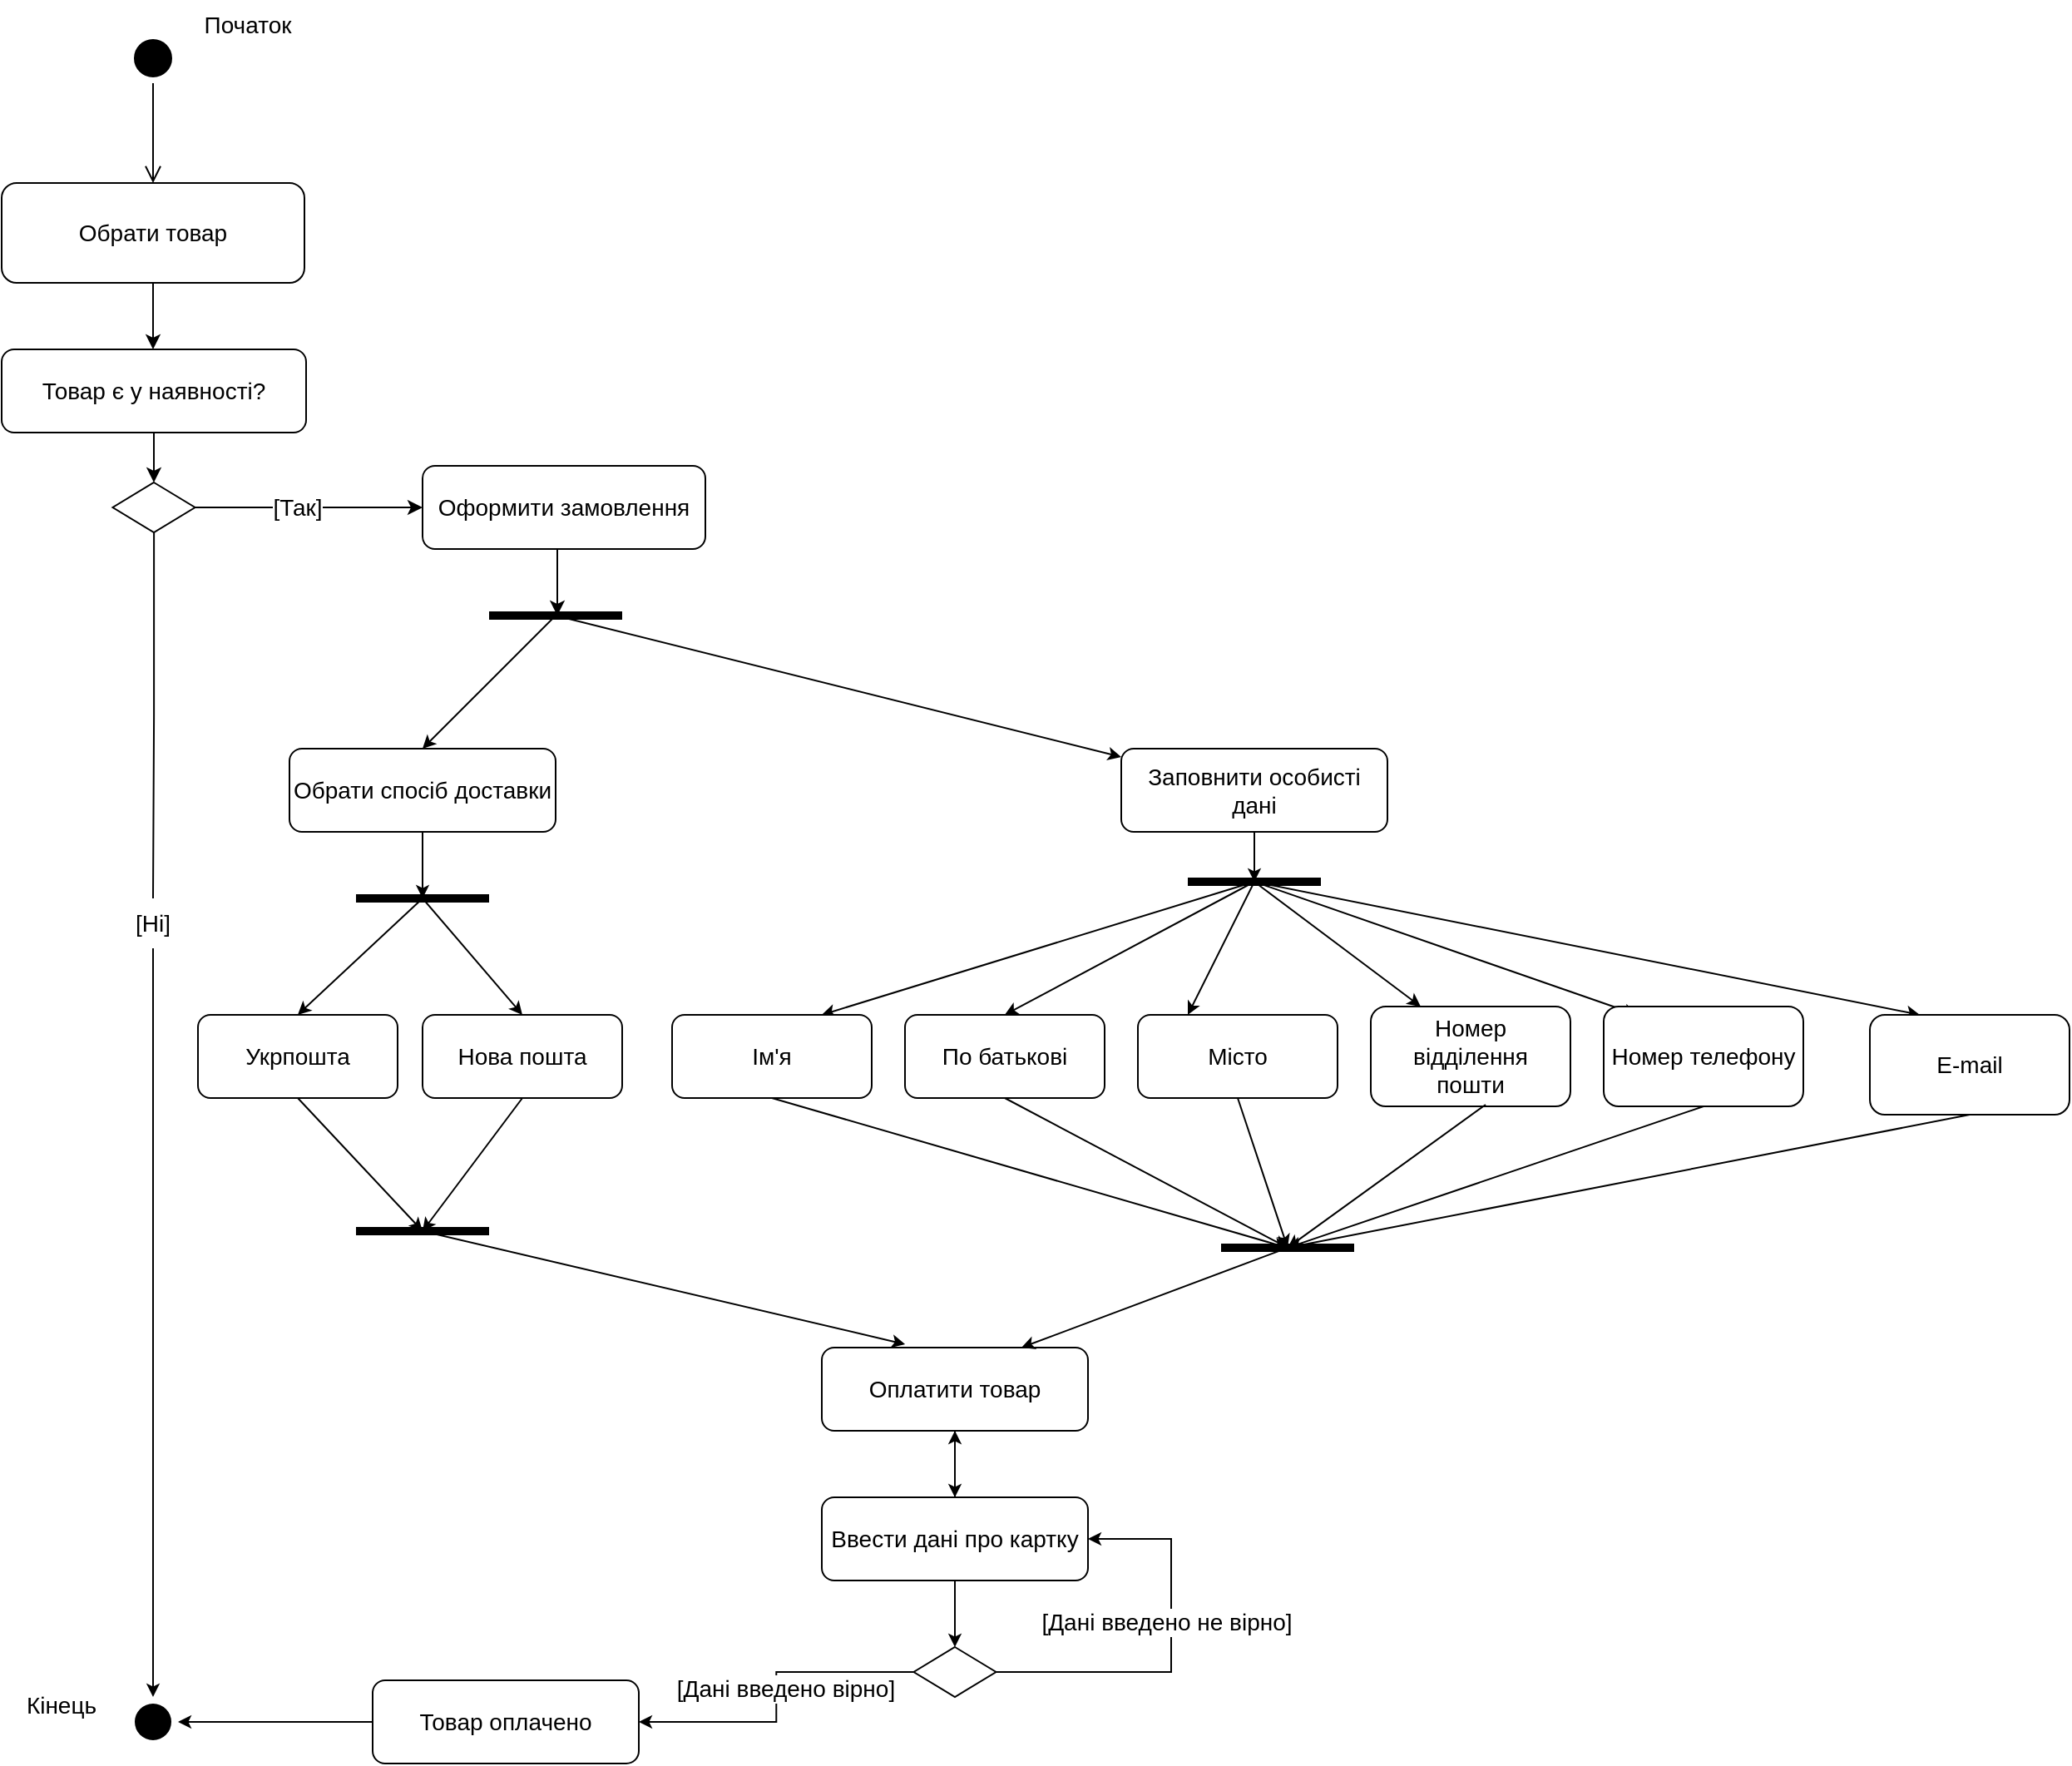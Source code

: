 <mxfile version="16.6.2" type="github">
  <diagram id="OzhZaLSynYVxZMldCEZh" name="Page-1">
    <mxGraphModel dx="1296" dy="685" grid="1" gridSize="10" guides="1" tooltips="1" connect="1" arrows="1" fold="1" page="1" pageScale="1" pageWidth="1169" pageHeight="827" math="0" shadow="0">
      <root>
        <mxCell id="0" />
        <mxCell id="1" parent="0" />
        <mxCell id="_QKRLiJ2VmeaEvvGY6bW-1" value="" style="ellipse;html=1;shape=startState;fillColor=#000000;strokeColor=#000000;" vertex="1" parent="1">
          <mxGeometry x="543" y="50" width="30" height="30" as="geometry" />
        </mxCell>
        <mxCell id="_QKRLiJ2VmeaEvvGY6bW-2" value="" style="edgeStyle=orthogonalEdgeStyle;html=1;verticalAlign=bottom;endArrow=open;endSize=8;strokeColor=#000000;rounded=0;" edge="1" source="_QKRLiJ2VmeaEvvGY6bW-1" parent="1">
          <mxGeometry relative="1" as="geometry">
            <mxPoint x="558" y="140" as="targetPoint" />
          </mxGeometry>
        </mxCell>
        <mxCell id="_QKRLiJ2VmeaEvvGY6bW-3" value="Початок" style="text;html=1;strokeColor=none;fillColor=none;align=center;verticalAlign=middle;whiteSpace=wrap;rounded=0;fontSize=14;" vertex="1" parent="1">
          <mxGeometry x="585" y="30" width="60" height="30" as="geometry" />
        </mxCell>
        <mxCell id="_QKRLiJ2VmeaEvvGY6bW-4" value="Обрати товар" style="rounded=1;whiteSpace=wrap;html=1;fontSize=14;strokeColor=#000000;" vertex="1" parent="1">
          <mxGeometry x="467" y="140" width="182" height="60" as="geometry" />
        </mxCell>
        <mxCell id="_QKRLiJ2VmeaEvvGY6bW-5" value="" style="endArrow=classic;html=1;rounded=0;fontSize=14;strokeColor=#000000;exitX=0.5;exitY=1;exitDx=0;exitDy=0;" edge="1" parent="1" source="_QKRLiJ2VmeaEvvGY6bW-4">
          <mxGeometry width="50" height="50" relative="1" as="geometry">
            <mxPoint x="520" y="360" as="sourcePoint" />
            <mxPoint x="558" y="240" as="targetPoint" />
          </mxGeometry>
        </mxCell>
        <mxCell id="_QKRLiJ2VmeaEvvGY6bW-6" value="Товар є у наявності?" style="rounded=1;whiteSpace=wrap;html=1;fontSize=14;strokeColor=#000000;" vertex="1" parent="1">
          <mxGeometry x="467" y="240" width="183" height="50" as="geometry" />
        </mxCell>
        <mxCell id="_QKRLiJ2VmeaEvvGY6bW-7" value="" style="endArrow=classic;html=1;rounded=0;fontSize=14;strokeColor=#000000;exitX=0.5;exitY=1;exitDx=0;exitDy=0;" edge="1" parent="1" source="_QKRLiJ2VmeaEvvGY6bW-6" target="_QKRLiJ2VmeaEvvGY6bW-8">
          <mxGeometry width="50" height="50" relative="1" as="geometry">
            <mxPoint x="520" y="460" as="sourcePoint" />
            <mxPoint x="560" y="360" as="targetPoint" />
          </mxGeometry>
        </mxCell>
        <mxCell id="_QKRLiJ2VmeaEvvGY6bW-64" style="edgeStyle=orthogonalEdgeStyle;rounded=0;orthogonalLoop=1;jettySize=auto;html=1;labelBackgroundColor=#000000;fontSize=14;endSize=5;strokeColor=#000000;strokeWidth=1;startArrow=none;entryX=0.5;entryY=0;entryDx=0;entryDy=0;" edge="1" parent="1" source="_QKRLiJ2VmeaEvvGY6bW-67" target="_QKRLiJ2VmeaEvvGY6bW-78">
          <mxGeometry relative="1" as="geometry">
            <mxPoint x="559" y="1040" as="targetPoint" />
          </mxGeometry>
        </mxCell>
        <mxCell id="_QKRLiJ2VmeaEvvGY6bW-8" value="" style="rhombus;whiteSpace=wrap;html=1;fontSize=14;strokeColor=#000000;" vertex="1" parent="1">
          <mxGeometry x="533.75" y="320" width="49.5" height="30" as="geometry" />
        </mxCell>
        <mxCell id="_QKRLiJ2VmeaEvvGY6bW-9" value="" style="endArrow=classic;html=1;rounded=0;fontSize=14;strokeColor=#000000;exitX=1;exitY=0.5;exitDx=0;exitDy=0;startArrow=none;" edge="1" parent="1" source="_QKRLiJ2VmeaEvvGY6bW-11">
          <mxGeometry width="50" height="50" relative="1" as="geometry">
            <mxPoint x="520" y="560" as="sourcePoint" />
            <mxPoint x="720" y="335" as="targetPoint" />
          </mxGeometry>
        </mxCell>
        <mxCell id="_QKRLiJ2VmeaEvvGY6bW-11" value="[Так]" style="text;html=1;strokeColor=none;fillColor=none;align=center;verticalAlign=middle;whiteSpace=wrap;rounded=0;fontSize=14;labelBackgroundColor=default;" vertex="1" parent="1">
          <mxGeometry x="630" y="320" width="30" height="30" as="geometry" />
        </mxCell>
        <mxCell id="_QKRLiJ2VmeaEvvGY6bW-12" value="" style="endArrow=none;html=1;rounded=0;fontSize=14;strokeColor=#000000;exitX=1;exitY=0.5;exitDx=0;exitDy=0;" edge="1" parent="1" source="_QKRLiJ2VmeaEvvGY6bW-8" target="_QKRLiJ2VmeaEvvGY6bW-11">
          <mxGeometry width="50" height="50" relative="1" as="geometry">
            <mxPoint x="583.25" y="335" as="sourcePoint" />
            <mxPoint x="720" y="335" as="targetPoint" />
          </mxGeometry>
        </mxCell>
        <mxCell id="_QKRLiJ2VmeaEvvGY6bW-13" value="Оформити замовлення" style="rounded=1;whiteSpace=wrap;html=1;labelBackgroundColor=default;fontSize=14;strokeColor=#000000;" vertex="1" parent="1">
          <mxGeometry x="720" y="310" width="170" height="50" as="geometry" />
        </mxCell>
        <mxCell id="_QKRLiJ2VmeaEvvGY6bW-14" value="" style="endArrow=classic;html=1;rounded=0;fontSize=14;strokeColor=#000000;exitX=0.5;exitY=1;exitDx=0;exitDy=0;" edge="1" parent="1">
          <mxGeometry width="50" height="50" relative="1" as="geometry">
            <mxPoint x="801" y="360" as="sourcePoint" />
            <mxPoint x="801" y="400" as="targetPoint" />
          </mxGeometry>
        </mxCell>
        <mxCell id="_QKRLiJ2VmeaEvvGY6bW-16" value="" style="endArrow=none;html=1;rounded=0;labelBackgroundColor=#000000;fontSize=14;strokeColor=#000000;strokeWidth=5;" edge="1" parent="1">
          <mxGeometry width="50" height="50" relative="1" as="geometry">
            <mxPoint x="760" y="400" as="sourcePoint" />
            <mxPoint x="840" y="400" as="targetPoint" />
          </mxGeometry>
        </mxCell>
        <mxCell id="_QKRLiJ2VmeaEvvGY6bW-17" value="" style="endArrow=classic;html=1;rounded=0;labelBackgroundColor=#000000;fontSize=14;strokeColor=#000000;strokeWidth=1;endSize=5;entryX=0.5;entryY=0;entryDx=0;entryDy=0;" edge="1" parent="1" target="_QKRLiJ2VmeaEvvGY6bW-19">
          <mxGeometry width="50" height="50" relative="1" as="geometry">
            <mxPoint x="800" y="400" as="sourcePoint" />
            <mxPoint x="720" y="480" as="targetPoint" />
          </mxGeometry>
        </mxCell>
        <mxCell id="_QKRLiJ2VmeaEvvGY6bW-18" value="" style="endArrow=classic;html=1;rounded=0;labelBackgroundColor=#000000;fontSize=14;endSize=5;strokeColor=#000000;strokeWidth=1;" edge="1" parent="1" target="_QKRLiJ2VmeaEvvGY6bW-20">
          <mxGeometry width="50" height="50" relative="1" as="geometry">
            <mxPoint x="800" y="400" as="sourcePoint" />
            <mxPoint x="870" y="480" as="targetPoint" />
          </mxGeometry>
        </mxCell>
        <mxCell id="_QKRLiJ2VmeaEvvGY6bW-19" value="Обрати спосіб доставки" style="rounded=1;whiteSpace=wrap;html=1;labelBackgroundColor=default;fontSize=14;strokeColor=#000000;" vertex="1" parent="1">
          <mxGeometry x="640" y="480" width="160" height="50" as="geometry" />
        </mxCell>
        <mxCell id="_QKRLiJ2VmeaEvvGY6bW-20" value="Заповнити особисті дані" style="rounded=1;whiteSpace=wrap;html=1;labelBackgroundColor=default;fontSize=14;strokeColor=#000000;" vertex="1" parent="1">
          <mxGeometry x="1140" y="480" width="160" height="50" as="geometry" />
        </mxCell>
        <mxCell id="_QKRLiJ2VmeaEvvGY6bW-21" value="" style="endArrow=classic;html=1;rounded=0;labelBackgroundColor=#000000;fontSize=14;endSize=5;strokeColor=#000000;strokeWidth=1;exitX=0.5;exitY=1;exitDx=0;exitDy=0;" edge="1" parent="1" source="_QKRLiJ2VmeaEvvGY6bW-19">
          <mxGeometry width="50" height="50" relative="1" as="geometry">
            <mxPoint x="730" y="540" as="sourcePoint" />
            <mxPoint x="720" y="570" as="targetPoint" />
          </mxGeometry>
        </mxCell>
        <mxCell id="_QKRLiJ2VmeaEvvGY6bW-22" value="" style="endArrow=none;html=1;rounded=0;labelBackgroundColor=#000000;fontSize=14;strokeColor=#000000;strokeWidth=5;" edge="1" parent="1">
          <mxGeometry width="50" height="50" relative="1" as="geometry">
            <mxPoint x="680" y="570" as="sourcePoint" />
            <mxPoint x="760" y="570" as="targetPoint" />
          </mxGeometry>
        </mxCell>
        <mxCell id="_QKRLiJ2VmeaEvvGY6bW-23" value="" style="endArrow=classic;html=1;rounded=0;labelBackgroundColor=#000000;fontSize=14;endSize=5;strokeColor=#000000;strokeWidth=1;entryX=0.5;entryY=0;entryDx=0;entryDy=0;" edge="1" parent="1" target="_QKRLiJ2VmeaEvvGY6bW-25">
          <mxGeometry width="50" height="50" relative="1" as="geometry">
            <mxPoint x="720" y="570" as="sourcePoint" />
            <mxPoint x="680" y="640" as="targetPoint" />
          </mxGeometry>
        </mxCell>
        <mxCell id="_QKRLiJ2VmeaEvvGY6bW-24" value="" style="endArrow=classic;html=1;rounded=0;labelBackgroundColor=#000000;fontSize=14;endSize=5;strokeColor=#000000;strokeWidth=1;entryX=0.5;entryY=0;entryDx=0;entryDy=0;" edge="1" parent="1" target="_QKRLiJ2VmeaEvvGY6bW-26">
          <mxGeometry width="50" height="50" relative="1" as="geometry">
            <mxPoint x="720" y="570" as="sourcePoint" />
            <mxPoint x="760" y="640" as="targetPoint" />
          </mxGeometry>
        </mxCell>
        <mxCell id="_QKRLiJ2VmeaEvvGY6bW-25" value="Укрпошта" style="rounded=1;whiteSpace=wrap;html=1;labelBackgroundColor=default;fontSize=14;strokeColor=#000000;" vertex="1" parent="1">
          <mxGeometry x="585" y="640" width="120" height="50" as="geometry" />
        </mxCell>
        <mxCell id="_QKRLiJ2VmeaEvvGY6bW-26" value="Нова пошта" style="rounded=1;whiteSpace=wrap;html=1;labelBackgroundColor=default;fontSize=14;strokeColor=#000000;" vertex="1" parent="1">
          <mxGeometry x="720" y="640" width="120" height="50" as="geometry" />
        </mxCell>
        <mxCell id="_QKRLiJ2VmeaEvvGY6bW-27" value="" style="endArrow=classic;html=1;rounded=0;labelBackgroundColor=#000000;fontSize=14;endSize=5;strokeColor=#000000;strokeWidth=1;exitX=0.5;exitY=1;exitDx=0;exitDy=0;" edge="1" parent="1" source="_QKRLiJ2VmeaEvvGY6bW-20">
          <mxGeometry width="50" height="50" relative="1" as="geometry">
            <mxPoint x="980" y="530" as="sourcePoint" />
            <mxPoint x="1220" y="560" as="targetPoint" />
          </mxGeometry>
        </mxCell>
        <mxCell id="_QKRLiJ2VmeaEvvGY6bW-28" value="" style="endArrow=none;html=1;rounded=0;labelBackgroundColor=#000000;fontSize=14;strokeColor=#000000;strokeWidth=5;" edge="1" parent="1">
          <mxGeometry width="50" height="50" relative="1" as="geometry">
            <mxPoint x="1180" y="560" as="sourcePoint" />
            <mxPoint x="1260" y="560" as="targetPoint" />
          </mxGeometry>
        </mxCell>
        <mxCell id="_QKRLiJ2VmeaEvvGY6bW-29" value="" style="endArrow=classic;html=1;rounded=0;labelBackgroundColor=#000000;fontSize=14;endSize=5;strokeColor=#000000;strokeWidth=1;" edge="1" parent="1">
          <mxGeometry width="50" height="50" relative="1" as="geometry">
            <mxPoint x="1220" y="560" as="sourcePoint" />
            <mxPoint x="960" y="640" as="targetPoint" />
          </mxGeometry>
        </mxCell>
        <mxCell id="_QKRLiJ2VmeaEvvGY6bW-30" value="" style="endArrow=classic;html=1;rounded=0;labelBackgroundColor=#000000;fontSize=14;endSize=5;strokeColor=#000000;strokeWidth=1;entryX=0.5;entryY=0;entryDx=0;entryDy=0;" edge="1" parent="1" target="_QKRLiJ2VmeaEvvGY6bW-32">
          <mxGeometry width="50" height="50" relative="1" as="geometry">
            <mxPoint x="1220" y="560" as="sourcePoint" />
            <mxPoint x="1040" y="630" as="targetPoint" />
          </mxGeometry>
        </mxCell>
        <mxCell id="_QKRLiJ2VmeaEvvGY6bW-31" value="Ім&#39;я" style="rounded=1;whiteSpace=wrap;html=1;labelBackgroundColor=default;fontSize=14;strokeColor=#000000;" vertex="1" parent="1">
          <mxGeometry x="870" y="640" width="120" height="50" as="geometry" />
        </mxCell>
        <mxCell id="_QKRLiJ2VmeaEvvGY6bW-32" value="По батькові" style="rounded=1;whiteSpace=wrap;html=1;labelBackgroundColor=default;fontSize=14;strokeColor=#000000;" vertex="1" parent="1">
          <mxGeometry x="1010" y="640" width="120" height="50" as="geometry" />
        </mxCell>
        <mxCell id="_QKRLiJ2VmeaEvvGY6bW-33" value="" style="endArrow=classic;html=1;rounded=0;labelBackgroundColor=#000000;fontSize=14;endSize=5;strokeColor=#000000;strokeWidth=1;entryX=0.25;entryY=0;entryDx=0;entryDy=0;" edge="1" parent="1" target="_QKRLiJ2VmeaEvvGY6bW-34">
          <mxGeometry width="50" height="50" relative="1" as="geometry">
            <mxPoint x="1220" y="560" as="sourcePoint" />
            <mxPoint x="1190" y="640" as="targetPoint" />
          </mxGeometry>
        </mxCell>
        <mxCell id="_QKRLiJ2VmeaEvvGY6bW-34" value="Місто" style="rounded=1;whiteSpace=wrap;html=1;labelBackgroundColor=default;fontSize=14;strokeColor=#000000;" vertex="1" parent="1">
          <mxGeometry x="1150" y="640" width="120" height="50" as="geometry" />
        </mxCell>
        <mxCell id="_QKRLiJ2VmeaEvvGY6bW-35" value="" style="endArrow=classic;html=1;rounded=0;labelBackgroundColor=#000000;fontSize=14;endSize=5;strokeColor=#000000;strokeWidth=1;entryX=0.25;entryY=0;entryDx=0;entryDy=0;" edge="1" parent="1" target="_QKRLiJ2VmeaEvvGY6bW-36">
          <mxGeometry width="50" height="50" relative="1" as="geometry">
            <mxPoint x="1220" y="560" as="sourcePoint" />
            <mxPoint x="1330" y="640" as="targetPoint" />
          </mxGeometry>
        </mxCell>
        <mxCell id="_QKRLiJ2VmeaEvvGY6bW-36" value="Номер &lt;br&gt;відділення&lt;br&gt;пошти" style="rounded=1;whiteSpace=wrap;html=1;labelBackgroundColor=default;fontSize=14;strokeColor=#000000;" vertex="1" parent="1">
          <mxGeometry x="1290" y="635" width="120" height="60" as="geometry" />
        </mxCell>
        <mxCell id="_QKRLiJ2VmeaEvvGY6bW-38" value="" style="endArrow=classic;html=1;rounded=0;labelBackgroundColor=#000000;fontSize=14;endSize=5;strokeColor=#000000;strokeWidth=1;entryX=0.167;entryY=0.083;entryDx=0;entryDy=0;entryPerimeter=0;" edge="1" parent="1" target="_QKRLiJ2VmeaEvvGY6bW-39">
          <mxGeometry width="50" height="50" relative="1" as="geometry">
            <mxPoint x="1220" y="560" as="sourcePoint" />
            <mxPoint x="1460" y="630" as="targetPoint" />
          </mxGeometry>
        </mxCell>
        <mxCell id="_QKRLiJ2VmeaEvvGY6bW-39" value="Номер телефону" style="rounded=1;whiteSpace=wrap;html=1;labelBackgroundColor=default;fontSize=14;strokeColor=#000000;" vertex="1" parent="1">
          <mxGeometry x="1430" y="635" width="120" height="60" as="geometry" />
        </mxCell>
        <mxCell id="_QKRLiJ2VmeaEvvGY6bW-40" value="" style="endArrow=classic;html=1;rounded=0;labelBackgroundColor=#000000;fontSize=14;endSize=5;strokeColor=#000000;strokeWidth=1;entryX=0.25;entryY=0;entryDx=0;entryDy=0;" edge="1" parent="1" target="_QKRLiJ2VmeaEvvGY6bW-41">
          <mxGeometry width="50" height="50" relative="1" as="geometry">
            <mxPoint x="1220" y="560" as="sourcePoint" />
            <mxPoint x="1600" y="630" as="targetPoint" />
          </mxGeometry>
        </mxCell>
        <mxCell id="_QKRLiJ2VmeaEvvGY6bW-41" value="E-mail" style="rounded=1;whiteSpace=wrap;html=1;labelBackgroundColor=default;fontSize=14;strokeColor=#000000;" vertex="1" parent="1">
          <mxGeometry x="1590" y="640" width="120" height="60" as="geometry" />
        </mxCell>
        <mxCell id="_QKRLiJ2VmeaEvvGY6bW-42" value="" style="endArrow=none;html=1;rounded=0;labelBackgroundColor=#000000;fontSize=14;strokeColor=#000000;strokeWidth=5;" edge="1" parent="1">
          <mxGeometry width="50" height="50" relative="1" as="geometry">
            <mxPoint x="1200" y="780" as="sourcePoint" />
            <mxPoint x="1280" y="780" as="targetPoint" />
          </mxGeometry>
        </mxCell>
        <mxCell id="_QKRLiJ2VmeaEvvGY6bW-43" value="" style="endArrow=classic;html=1;rounded=0;labelBackgroundColor=#000000;fontSize=14;endSize=5;strokeColor=#000000;strokeWidth=1;exitX=0.5;exitY=1;exitDx=0;exitDy=0;" edge="1" parent="1" source="_QKRLiJ2VmeaEvvGY6bW-31">
          <mxGeometry width="50" height="50" relative="1" as="geometry">
            <mxPoint x="930" y="700" as="sourcePoint" />
            <mxPoint x="1240" y="780" as="targetPoint" />
          </mxGeometry>
        </mxCell>
        <mxCell id="_QKRLiJ2VmeaEvvGY6bW-44" value="" style="endArrow=classic;html=1;rounded=0;labelBackgroundColor=#000000;fontSize=14;endSize=5;strokeColor=#000000;strokeWidth=1;exitX=0.5;exitY=1;exitDx=0;exitDy=0;" edge="1" parent="1" source="_QKRLiJ2VmeaEvvGY6bW-32">
          <mxGeometry width="50" height="50" relative="1" as="geometry">
            <mxPoint x="1140" y="830" as="sourcePoint" />
            <mxPoint x="1240" y="780" as="targetPoint" />
          </mxGeometry>
        </mxCell>
        <mxCell id="_QKRLiJ2VmeaEvvGY6bW-45" value="" style="endArrow=classic;html=1;rounded=0;labelBackgroundColor=#000000;fontSize=14;endSize=5;strokeColor=#000000;strokeWidth=1;exitX=0.5;exitY=1;exitDx=0;exitDy=0;" edge="1" parent="1" source="_QKRLiJ2VmeaEvvGY6bW-34">
          <mxGeometry width="50" height="50" relative="1" as="geometry">
            <mxPoint x="1140" y="830" as="sourcePoint" />
            <mxPoint x="1240" y="780" as="targetPoint" />
          </mxGeometry>
        </mxCell>
        <mxCell id="_QKRLiJ2VmeaEvvGY6bW-46" value="" style="endArrow=classic;html=1;rounded=0;labelBackgroundColor=#000000;fontSize=14;endSize=5;strokeColor=#000000;strokeWidth=1;exitX=0.575;exitY=0.983;exitDx=0;exitDy=0;exitPerimeter=0;" edge="1" parent="1" source="_QKRLiJ2VmeaEvvGY6bW-36">
          <mxGeometry width="50" height="50" relative="1" as="geometry">
            <mxPoint x="1140" y="830" as="sourcePoint" />
            <mxPoint x="1240" y="780" as="targetPoint" />
          </mxGeometry>
        </mxCell>
        <mxCell id="_QKRLiJ2VmeaEvvGY6bW-47" value="" style="endArrow=classic;html=1;rounded=0;labelBackgroundColor=#000000;fontSize=14;endSize=5;strokeColor=#000000;strokeWidth=1;exitX=0.5;exitY=1;exitDx=0;exitDy=0;" edge="1" parent="1" source="_QKRLiJ2VmeaEvvGY6bW-39">
          <mxGeometry width="50" height="50" relative="1" as="geometry">
            <mxPoint x="1140" y="830" as="sourcePoint" />
            <mxPoint x="1240" y="780" as="targetPoint" />
          </mxGeometry>
        </mxCell>
        <mxCell id="_QKRLiJ2VmeaEvvGY6bW-48" value="" style="endArrow=classic;html=1;rounded=0;labelBackgroundColor=#000000;fontSize=14;endSize=5;strokeColor=#000000;strokeWidth=1;exitX=0.5;exitY=1;exitDx=0;exitDy=0;" edge="1" parent="1" source="_QKRLiJ2VmeaEvvGY6bW-41">
          <mxGeometry width="50" height="50" relative="1" as="geometry">
            <mxPoint x="1140" y="830" as="sourcePoint" />
            <mxPoint x="1240" y="780" as="targetPoint" />
          </mxGeometry>
        </mxCell>
        <mxCell id="_QKRLiJ2VmeaEvvGY6bW-50" value="" style="endArrow=none;html=1;rounded=0;labelBackgroundColor=#000000;fontSize=14;strokeColor=#000000;strokeWidth=5;" edge="1" parent="1">
          <mxGeometry width="50" height="50" relative="1" as="geometry">
            <mxPoint x="680" y="770" as="sourcePoint" />
            <mxPoint x="760" y="770" as="targetPoint" />
          </mxGeometry>
        </mxCell>
        <mxCell id="_QKRLiJ2VmeaEvvGY6bW-51" value="" style="endArrow=classic;html=1;rounded=0;labelBackgroundColor=#000000;fontSize=14;endSize=5;strokeColor=#000000;strokeWidth=1;exitX=0.5;exitY=1;exitDx=0;exitDy=0;" edge="1" parent="1" source="_QKRLiJ2VmeaEvvGY6bW-25">
          <mxGeometry width="50" height="50" relative="1" as="geometry">
            <mxPoint x="800" y="830" as="sourcePoint" />
            <mxPoint x="720" y="770" as="targetPoint" />
          </mxGeometry>
        </mxCell>
        <mxCell id="_QKRLiJ2VmeaEvvGY6bW-52" value="" style="endArrow=classic;html=1;rounded=0;labelBackgroundColor=#000000;fontSize=14;endSize=5;strokeColor=#000000;strokeWidth=1;exitX=0.5;exitY=1;exitDx=0;exitDy=0;" edge="1" parent="1" source="_QKRLiJ2VmeaEvvGY6bW-26">
          <mxGeometry width="50" height="50" relative="1" as="geometry">
            <mxPoint x="800" y="830" as="sourcePoint" />
            <mxPoint x="720" y="770" as="targetPoint" />
          </mxGeometry>
        </mxCell>
        <mxCell id="_QKRLiJ2VmeaEvvGY6bW-53" value="Оплатити товар" style="rounded=1;whiteSpace=wrap;html=1;labelBackgroundColor=default;fontSize=14;strokeColor=#000000;" vertex="1" parent="1">
          <mxGeometry x="960" y="840" width="160" height="50" as="geometry" />
        </mxCell>
        <mxCell id="_QKRLiJ2VmeaEvvGY6bW-54" value="" style="endArrow=classic;html=1;rounded=0;labelBackgroundColor=#000000;fontSize=14;endSize=5;strokeColor=#000000;strokeWidth=1;entryX=0.313;entryY=-0.04;entryDx=0;entryDy=0;entryPerimeter=0;" edge="1" parent="1" target="_QKRLiJ2VmeaEvvGY6bW-53">
          <mxGeometry width="50" height="50" relative="1" as="geometry">
            <mxPoint x="720" y="770" as="sourcePoint" />
            <mxPoint x="1000" y="690" as="targetPoint" />
          </mxGeometry>
        </mxCell>
        <mxCell id="_QKRLiJ2VmeaEvvGY6bW-55" value="" style="endArrow=classic;html=1;rounded=0;labelBackgroundColor=#000000;fontSize=14;endSize=5;strokeColor=#000000;strokeWidth=1;entryX=0.75;entryY=0;entryDx=0;entryDy=0;" edge="1" parent="1" target="_QKRLiJ2VmeaEvvGY6bW-53">
          <mxGeometry width="50" height="50" relative="1" as="geometry">
            <mxPoint x="1240" y="780" as="sourcePoint" />
            <mxPoint x="1000" y="690" as="targetPoint" />
          </mxGeometry>
        </mxCell>
        <mxCell id="_QKRLiJ2VmeaEvvGY6bW-56" value="" style="endArrow=classic;html=1;rounded=0;labelBackgroundColor=#000000;fontSize=14;endSize=5;strokeColor=#000000;strokeWidth=1;exitX=0.5;exitY=1;exitDx=0;exitDy=0;" edge="1" parent="1" source="_QKRLiJ2VmeaEvvGY6bW-53">
          <mxGeometry width="50" height="50" relative="1" as="geometry">
            <mxPoint x="1020" y="980" as="sourcePoint" />
            <mxPoint x="1040" y="930" as="targetPoint" />
          </mxGeometry>
        </mxCell>
        <mxCell id="_QKRLiJ2VmeaEvvGY6bW-70" value="" style="edgeStyle=orthogonalEdgeStyle;rounded=0;orthogonalLoop=1;jettySize=auto;html=1;labelBackgroundColor=#000000;fontSize=14;endSize=5;strokeColor=#000000;strokeWidth=1;" edge="1" parent="1" source="_QKRLiJ2VmeaEvvGY6bW-60" target="_QKRLiJ2VmeaEvvGY6bW-53">
          <mxGeometry relative="1" as="geometry" />
        </mxCell>
        <mxCell id="_QKRLiJ2VmeaEvvGY6bW-60" value="Ввести дані про картку" style="rounded=1;whiteSpace=wrap;html=1;labelBackgroundColor=default;fontSize=14;strokeColor=#000000;" vertex="1" parent="1">
          <mxGeometry x="960" y="930" width="160" height="50" as="geometry" />
        </mxCell>
        <mxCell id="_QKRLiJ2VmeaEvvGY6bW-62" value="" style="endArrow=classic;html=1;rounded=0;labelBackgroundColor=#000000;fontSize=14;endSize=5;strokeColor=#000000;strokeWidth=1;exitX=0.5;exitY=1;exitDx=0;exitDy=0;entryX=0.5;entryY=0;entryDx=0;entryDy=0;" edge="1" parent="1" source="_QKRLiJ2VmeaEvvGY6bW-60">
          <mxGeometry width="50" height="50" relative="1" as="geometry">
            <mxPoint x="1050" y="900" as="sourcePoint" />
            <mxPoint x="1040" y="1020" as="targetPoint" />
          </mxGeometry>
        </mxCell>
        <mxCell id="_QKRLiJ2VmeaEvvGY6bW-66" style="edgeStyle=orthogonalEdgeStyle;rounded=0;orthogonalLoop=1;jettySize=auto;html=1;entryX=1;entryY=0.5;entryDx=0;entryDy=0;labelBackgroundColor=#000000;fontSize=14;endSize=5;strokeColor=#000000;strokeWidth=1;" edge="1" parent="1" source="_QKRLiJ2VmeaEvvGY6bW-63" target="_QKRLiJ2VmeaEvvGY6bW-78">
          <mxGeometry relative="1" as="geometry">
            <mxPoint x="645" y="1065.0" as="targetPoint" />
            <Array as="points" />
          </mxGeometry>
        </mxCell>
        <mxCell id="_QKRLiJ2VmeaEvvGY6bW-63" value="Товар оплачено" style="rounded=1;whiteSpace=wrap;html=1;labelBackgroundColor=default;fontSize=14;strokeColor=#000000;" vertex="1" parent="1">
          <mxGeometry x="690" y="1040" width="160" height="50" as="geometry" />
        </mxCell>
        <mxCell id="_QKRLiJ2VmeaEvvGY6bW-67" value="[Ні]" style="text;html=1;strokeColor=none;fillColor=none;align=center;verticalAlign=middle;whiteSpace=wrap;rounded=0;fontSize=14;labelBackgroundColor=default;" vertex="1" parent="1">
          <mxGeometry x="543" y="570" width="30" height="30" as="geometry" />
        </mxCell>
        <mxCell id="_QKRLiJ2VmeaEvvGY6bW-68" value="" style="edgeStyle=orthogonalEdgeStyle;rounded=0;orthogonalLoop=1;jettySize=auto;html=1;labelBackgroundColor=#000000;fontSize=14;endSize=5;strokeColor=#000000;strokeWidth=1;endArrow=none;" edge="1" parent="1" source="_QKRLiJ2VmeaEvvGY6bW-8" target="_QKRLiJ2VmeaEvvGY6bW-67">
          <mxGeometry relative="1" as="geometry">
            <mxPoint x="559" y="1040" as="targetPoint" />
            <mxPoint x="558.6" y="349.939" as="sourcePoint" />
          </mxGeometry>
        </mxCell>
        <mxCell id="_QKRLiJ2VmeaEvvGY6bW-74" style="edgeStyle=orthogonalEdgeStyle;rounded=0;orthogonalLoop=1;jettySize=auto;html=1;labelBackgroundColor=#000000;fontSize=14;endSize=5;strokeColor=#000000;strokeWidth=1;entryX=1;entryY=0.5;entryDx=0;entryDy=0;" edge="1" parent="1" source="_QKRLiJ2VmeaEvvGY6bW-69" target="_QKRLiJ2VmeaEvvGY6bW-60">
          <mxGeometry relative="1" as="geometry">
            <mxPoint x="1140" y="960" as="targetPoint" />
            <Array as="points">
              <mxPoint x="1170" y="1035" />
              <mxPoint x="1170" y="955" />
            </Array>
          </mxGeometry>
        </mxCell>
        <mxCell id="_QKRLiJ2VmeaEvvGY6bW-69" value="" style="rhombus;whiteSpace=wrap;html=1;fontSize=14;strokeColor=#000000;" vertex="1" parent="1">
          <mxGeometry x="1015.25" y="1020" width="49.5" height="30" as="geometry" />
        </mxCell>
        <mxCell id="_QKRLiJ2VmeaEvvGY6bW-71" value="" style="edgeStyle=orthogonalEdgeStyle;rounded=0;orthogonalLoop=1;jettySize=auto;html=1;labelBackgroundColor=#000000;fontSize=14;endSize=5;strokeColor=#000000;strokeWidth=1;exitX=0;exitY=0.5;exitDx=0;exitDy=0;entryX=1;entryY=0.5;entryDx=0;entryDy=0;" edge="1" parent="1" source="_QKRLiJ2VmeaEvvGY6bW-69" target="_QKRLiJ2VmeaEvvGY6bW-63">
          <mxGeometry relative="1" as="geometry">
            <mxPoint x="970" y="950" as="sourcePoint" />
            <mxPoint x="880" y="1045" as="targetPoint" />
          </mxGeometry>
        </mxCell>
        <mxCell id="_QKRLiJ2VmeaEvvGY6bW-72" value="[Дані введено вірно]" style="text;html=1;strokeColor=none;fillColor=none;align=center;verticalAlign=middle;whiteSpace=wrap;rounded=0;fontSize=14;labelBackgroundColor=default;" vertex="1" parent="1">
          <mxGeometry x="860.5" y="1030" width="154.75" height="30" as="geometry" />
        </mxCell>
        <mxCell id="_QKRLiJ2VmeaEvvGY6bW-77" value="[Дані введено не вірно]" style="text;html=1;strokeColor=none;fillColor=none;align=center;verticalAlign=middle;whiteSpace=wrap;rounded=0;fontSize=14;labelBackgroundColor=default;" vertex="1" parent="1">
          <mxGeometry x="1090" y="990" width="154.75" height="30" as="geometry" />
        </mxCell>
        <mxCell id="_QKRLiJ2VmeaEvvGY6bW-78" value="" style="ellipse;html=1;shape=endState;fillColor=#000000;strokeColor=none;labelBackgroundColor=default;fontSize=14;strokeWidth=6;" vertex="1" parent="1">
          <mxGeometry x="543" y="1050" width="30" height="30" as="geometry" />
        </mxCell>
        <mxCell id="_QKRLiJ2VmeaEvvGY6bW-80" value="Кінець" style="text;html=1;strokeColor=none;fillColor=none;align=center;verticalAlign=middle;whiteSpace=wrap;rounded=0;fontSize=14;" vertex="1" parent="1">
          <mxGeometry x="473" y="1040" width="60" height="30" as="geometry" />
        </mxCell>
      </root>
    </mxGraphModel>
  </diagram>
</mxfile>
